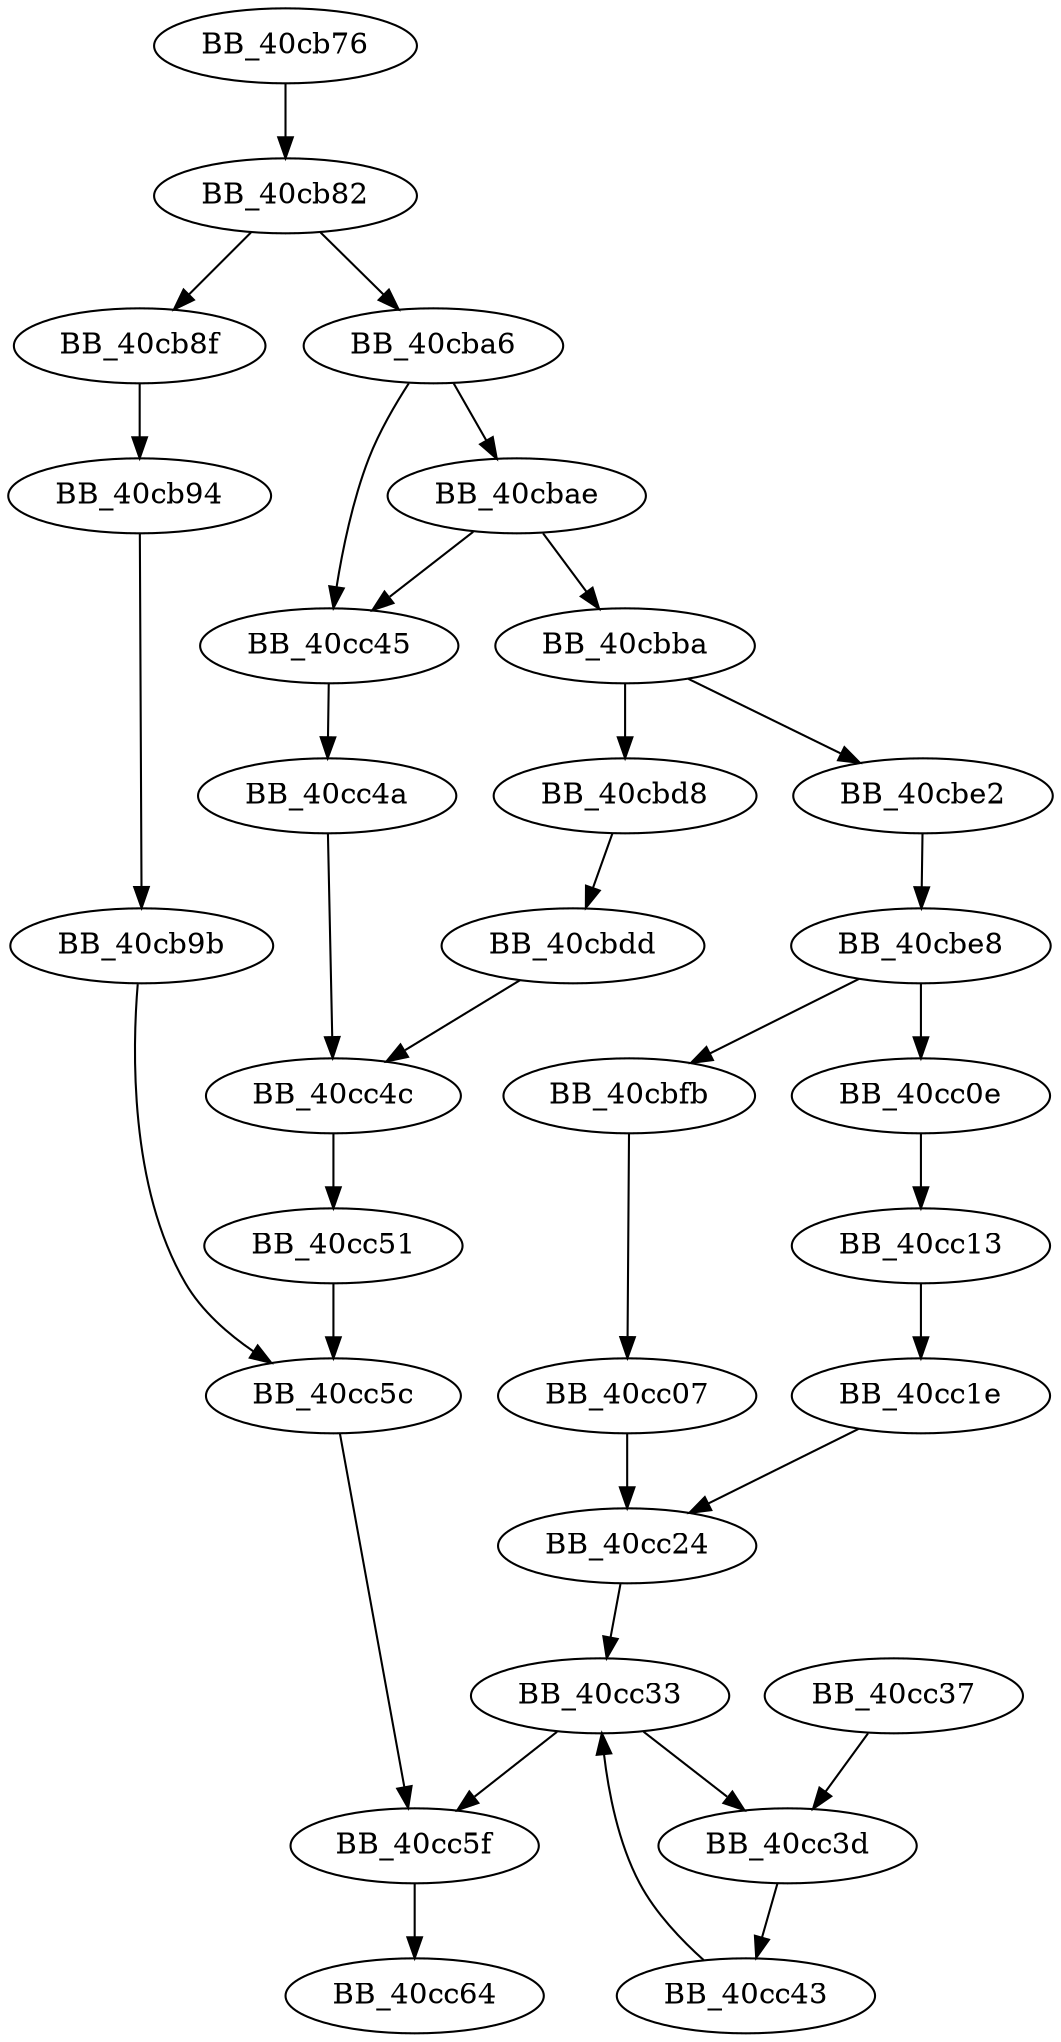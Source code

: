 DiGraph __write{
BB_40cb76->BB_40cb82
BB_40cb82->BB_40cb8f
BB_40cb82->BB_40cba6
BB_40cb8f->BB_40cb94
BB_40cb94->BB_40cb9b
BB_40cb9b->BB_40cc5c
BB_40cba6->BB_40cbae
BB_40cba6->BB_40cc45
BB_40cbae->BB_40cbba
BB_40cbae->BB_40cc45
BB_40cbba->BB_40cbd8
BB_40cbba->BB_40cbe2
BB_40cbd8->BB_40cbdd
BB_40cbdd->BB_40cc4c
BB_40cbe2->BB_40cbe8
BB_40cbe8->BB_40cbfb
BB_40cbe8->BB_40cc0e
BB_40cbfb->BB_40cc07
BB_40cc07->BB_40cc24
BB_40cc0e->BB_40cc13
BB_40cc13->BB_40cc1e
BB_40cc1e->BB_40cc24
BB_40cc24->BB_40cc33
BB_40cc33->BB_40cc3d
BB_40cc33->BB_40cc5f
BB_40cc37->BB_40cc3d
BB_40cc3d->BB_40cc43
BB_40cc43->BB_40cc33
BB_40cc45->BB_40cc4a
BB_40cc4a->BB_40cc4c
BB_40cc4c->BB_40cc51
BB_40cc51->BB_40cc5c
BB_40cc5c->BB_40cc5f
BB_40cc5f->BB_40cc64
}

